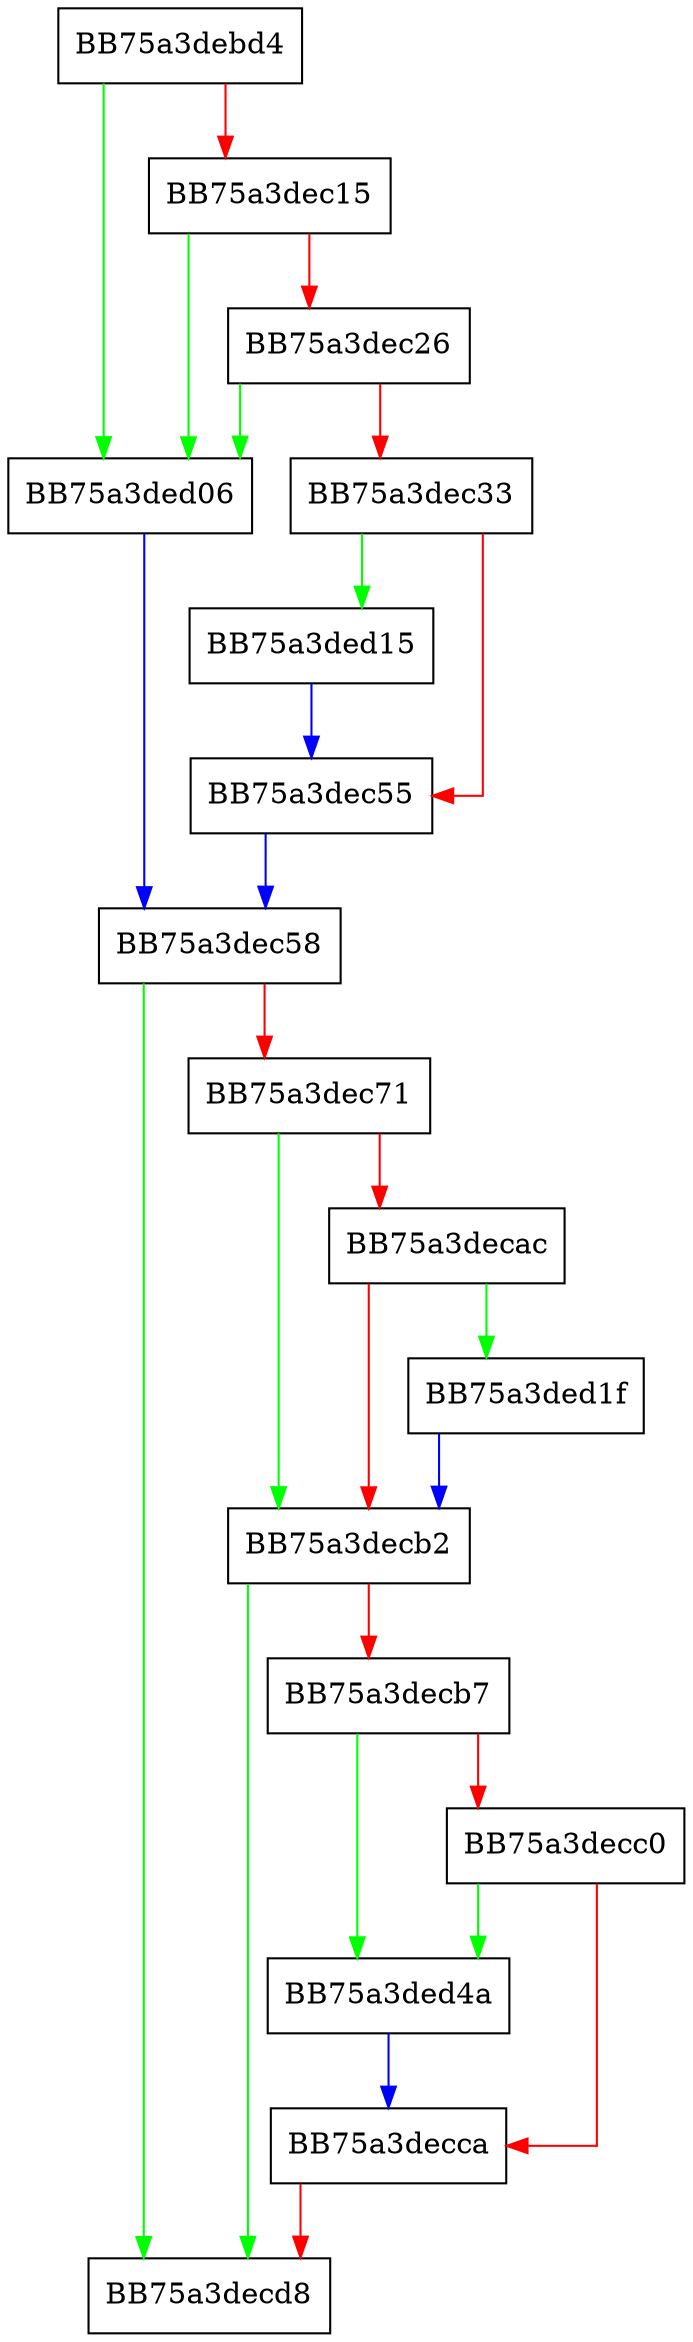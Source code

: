 digraph GetModule {
  node [shape="box"];
  graph [splines=ortho];
  BB75a3debd4 -> BB75a3ded06 [color="green"];
  BB75a3debd4 -> BB75a3dec15 [color="red"];
  BB75a3dec15 -> BB75a3ded06 [color="green"];
  BB75a3dec15 -> BB75a3dec26 [color="red"];
  BB75a3dec26 -> BB75a3ded06 [color="green"];
  BB75a3dec26 -> BB75a3dec33 [color="red"];
  BB75a3dec33 -> BB75a3ded15 [color="green"];
  BB75a3dec33 -> BB75a3dec55 [color="red"];
  BB75a3dec55 -> BB75a3dec58 [color="blue"];
  BB75a3dec58 -> BB75a3decd8 [color="green"];
  BB75a3dec58 -> BB75a3dec71 [color="red"];
  BB75a3dec71 -> BB75a3decb2 [color="green"];
  BB75a3dec71 -> BB75a3decac [color="red"];
  BB75a3decac -> BB75a3ded1f [color="green"];
  BB75a3decac -> BB75a3decb2 [color="red"];
  BB75a3decb2 -> BB75a3decd8 [color="green"];
  BB75a3decb2 -> BB75a3decb7 [color="red"];
  BB75a3decb7 -> BB75a3ded4a [color="green"];
  BB75a3decb7 -> BB75a3decc0 [color="red"];
  BB75a3decc0 -> BB75a3ded4a [color="green"];
  BB75a3decc0 -> BB75a3decca [color="red"];
  BB75a3decca -> BB75a3decd8 [color="red"];
  BB75a3ded06 -> BB75a3dec58 [color="blue"];
  BB75a3ded15 -> BB75a3dec55 [color="blue"];
  BB75a3ded1f -> BB75a3decb2 [color="blue"];
  BB75a3ded4a -> BB75a3decca [color="blue"];
}